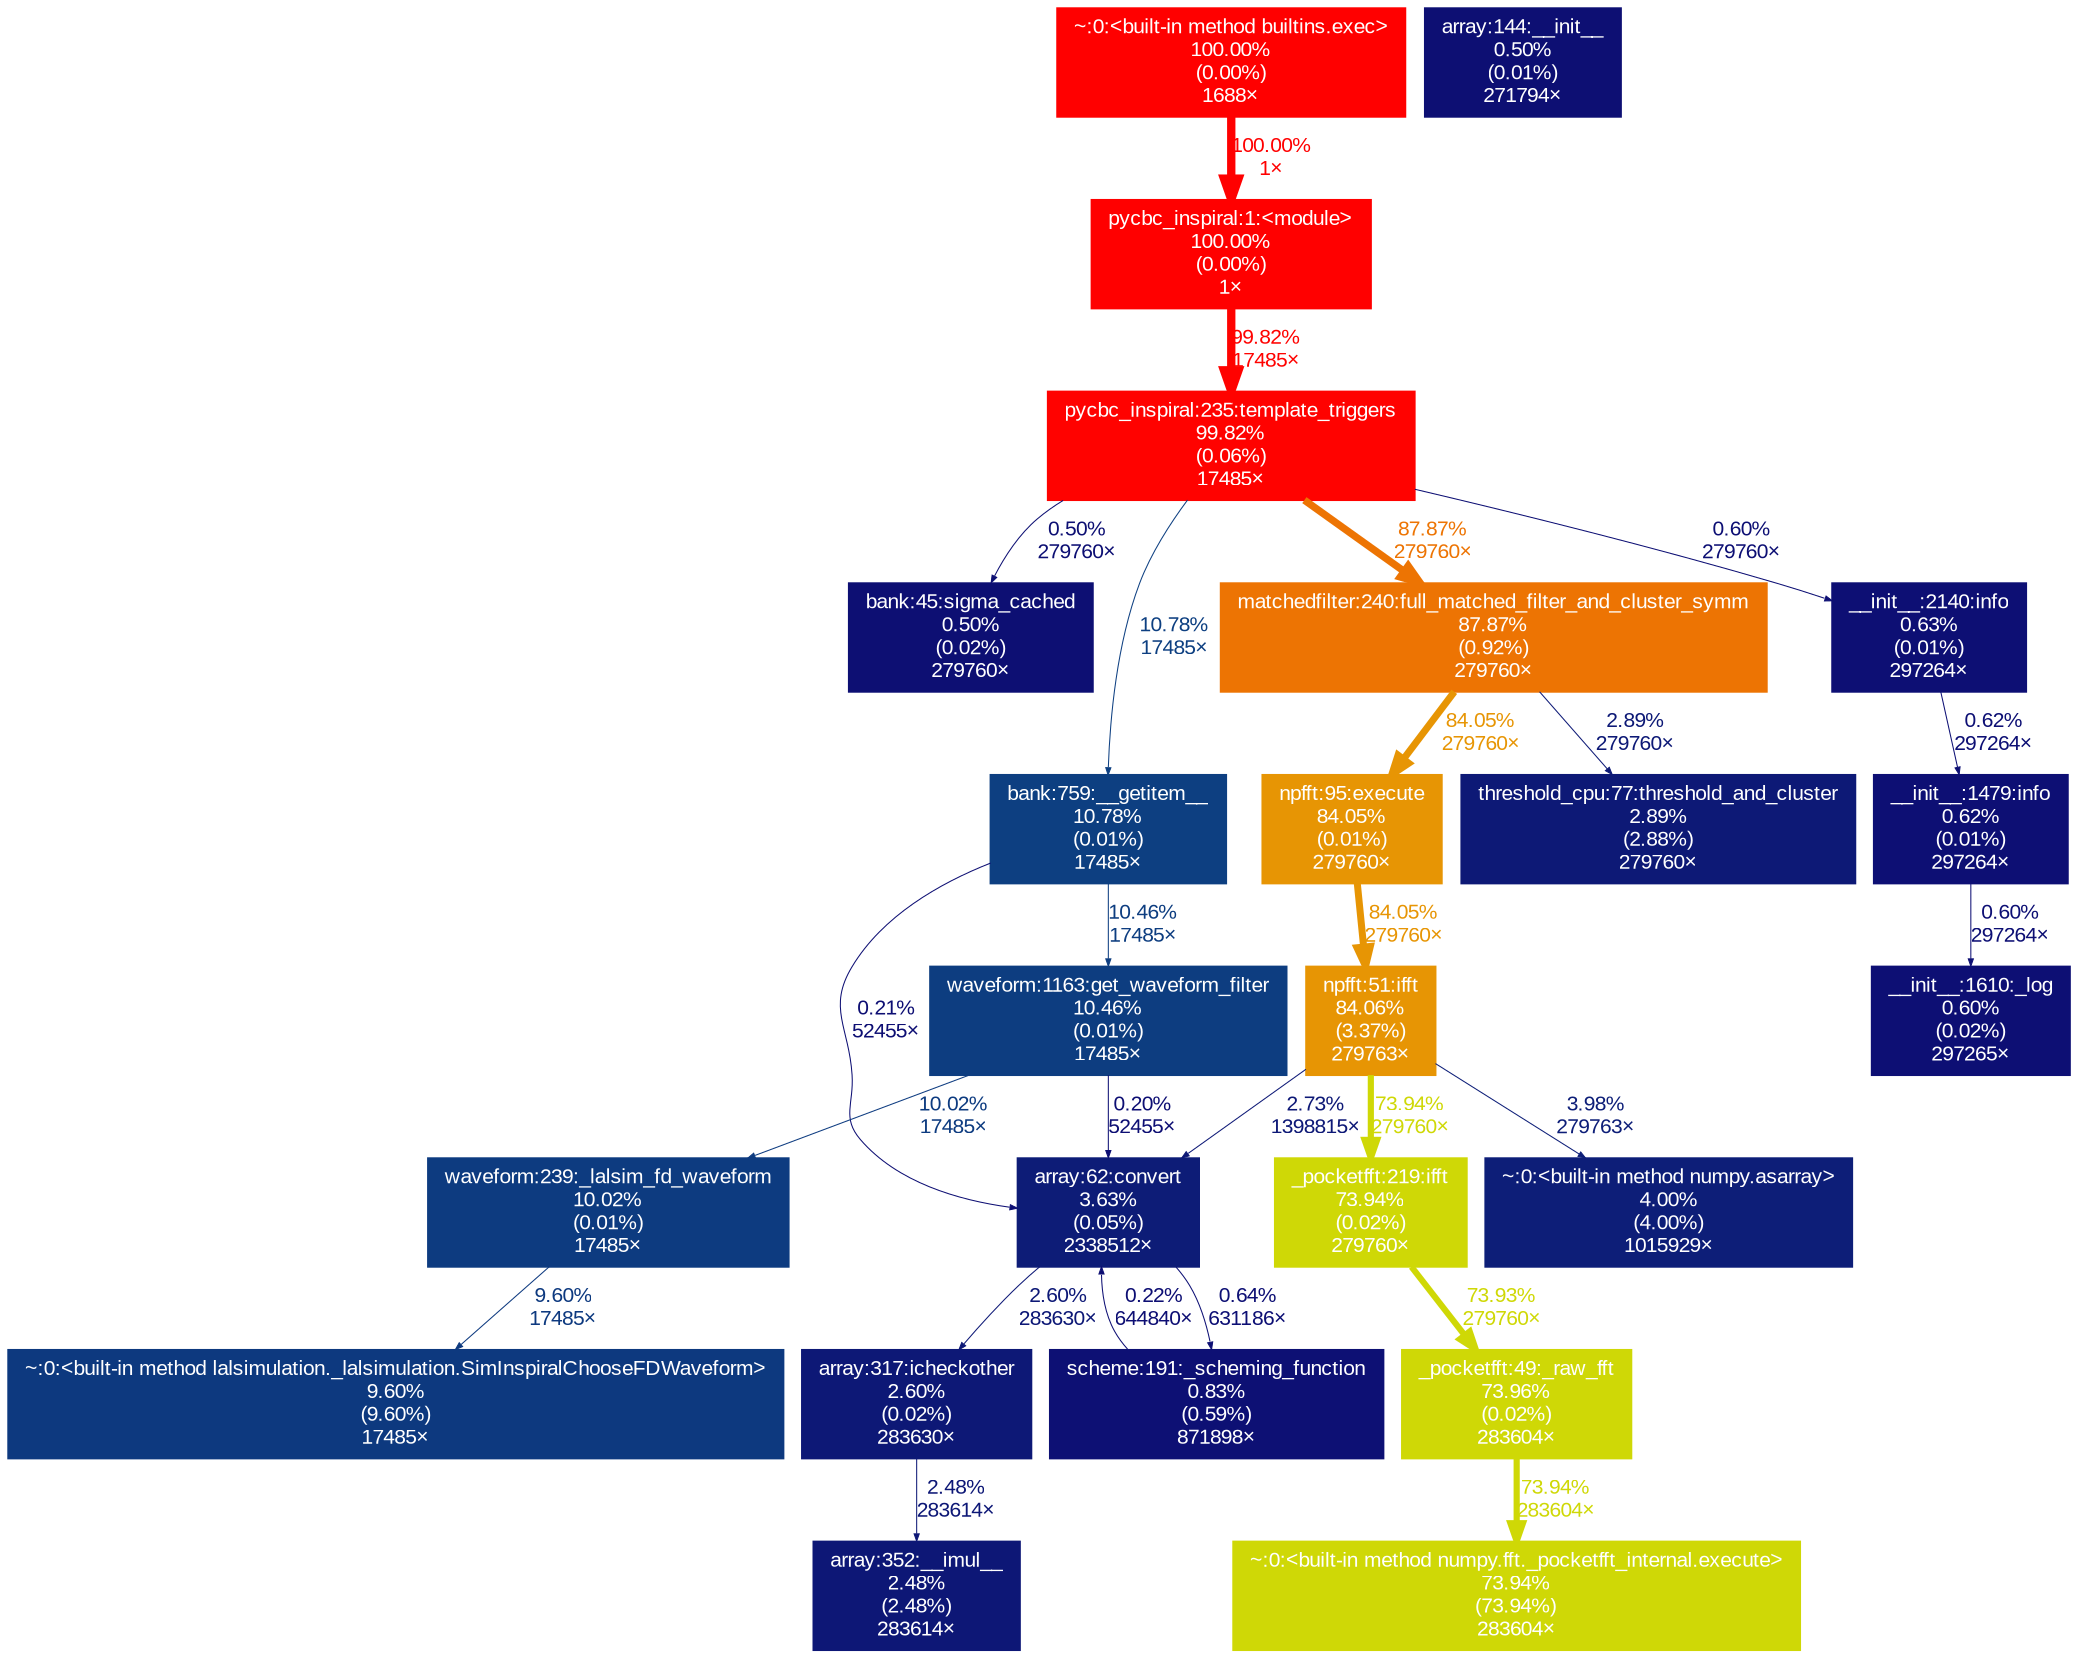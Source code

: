 digraph {
	graph [fontname=Arial, nodesep=0.125, ranksep=0.25];
	node [fontcolor=white, fontname=Arial, height=0, shape=box, style=filled, width=0];
	edge [fontname=Arial];
	372 [color="#ff0000", fontcolor="#ffffff", fontsize="10.00", label="pycbc_inspiral:1:<module>\n100.00%\n(0.00%)\n1×", tooltip="/work/pi_ccapano_umassd_edu/nperla_umassd_edu/envs/pycbc/bin/pycbc_inspiral"];
	372 -> 2564 [arrowsize="1.00", color="#ff0200", fontcolor="#ff0200", fontsize="10.00", label="99.82%\n17485×", labeldistance="3.99", penwidth="3.99"];
	1471 [color="#ff0000", fontcolor="#ffffff", fontsize="10.00", label="~:0:<built-in method builtins.exec>\n100.00%\n(0.00%)\n1688×", tooltip="~"];
	1471 -> 372 [arrowsize="1.00", color="#ff0000", fontcolor="#ff0000", fontsize="10.00", label="100.00%\n1×", labeldistance="4.00", penwidth="4.00"];
	1893 [color="#0d1074", fontcolor="#ffffff", fontsize="10.00", label="scheme:191:_scheming_function\n0.83%\n(0.59%)\n871898×", tooltip="/work/pi_ccapano_umassd_edu/nperla_umassd_edu/envs/pycbc/lib/python3.11/site-packages/pycbc/scheme.py"];
	1893 -> 3613 [arrowsize="0.35", color="#0d0e73", fontcolor="#0d0e73", fontsize="10.00", label="0.22%\n644840×", labeldistance="0.50", penwidth="0.50"];
	2155 [color="#0d0f73", fontcolor="#ffffff", fontsize="10.00", label="array:144:__init__\n0.50%\n(0.01%)\n271794×", tooltip="/work/pi_ccapano_umassd_edu/nperla_umassd_edu/envs/pycbc/lib/python3.11/site-packages/pycbc/types/array.py"];
	2180 [color="#0d0f73", fontcolor="#ffffff", fontsize="10.00", label="bank:45:sigma_cached\n0.50%\n(0.02%)\n279760×", tooltip="/work/pi_ccapano_umassd_edu/nperla_umassd_edu/envs/pycbc/lib/python3.11/site-packages/pycbc/waveform/bank.py"];
	2181 [color="#0d3f81", fontcolor="#ffffff", fontsize="10.00", label="bank:759:__getitem__\n10.78%\n(0.01%)\n17485×", tooltip="/work/pi_ccapano_umassd_edu/nperla_umassd_edu/envs/pycbc/lib/python3.11/site-packages/pycbc/waveform/bank.py"];
	2181 -> 2605 [arrowsize="0.35", color="#0d3d80", fontcolor="#0d3d80", fontsize="10.00", label="10.46%\n17485×", labeldistance="0.50", penwidth="0.50"];
	2181 -> 3613 [arrowsize="0.35", color="#0d0e73", fontcolor="#0d0e73", fontsize="10.00", label="0.21%\n52455×", labeldistance="0.50", penwidth="0.50"];
	2259 [color="#0d1876", fontcolor="#ffffff", fontsize="10.00", label="array:317:icheckother\n2.60%\n(0.02%)\n283630×", tooltip="/work/pi_ccapano_umassd_edu/nperla_umassd_edu/envs/pycbc/lib/python3.11/site-packages/pycbc/types/array.py"];
	2259 -> 7555 [arrowsize="0.35", color="#0d1776", fontcolor="#0d1776", fontsize="10.00", label="2.48%\n283614×", labeldistance="0.50", penwidth="0.50"];
	2564 [color="#ff0200", fontcolor="#ffffff", fontsize="10.00", label="pycbc_inspiral:235:template_triggers\n99.82%\n(0.06%)\n17485×", tooltip="/work/pi_ccapano_umassd_edu/nperla_umassd_edu/envs/pycbc/bin/pycbc_inspiral"];
	2564 -> 2180 [arrowsize="0.35", color="#0d0f73", fontcolor="#0d0f73", fontsize="10.00", label="0.50%\n279760×", labeldistance="0.50", penwidth="0.50"];
	2564 -> 2181 [arrowsize="0.35", color="#0d3f81", fontcolor="#0d3f81", fontsize="10.00", label="10.78%\n17485×", labeldistance="0.50", penwidth="0.50"];
	2564 -> 2583 [arrowsize="0.94", color="#ed7403", fontcolor="#ed7403", fontsize="10.00", label="87.87%\n279760×", labeldistance="3.51", penwidth="3.51"];
	2564 -> 2680 [arrowsize="0.35", color="#0d0f74", fontcolor="#0d0f74", fontsize="10.00", label="0.60%\n279760×", labeldistance="0.50", penwidth="0.50"];
	2573 [color="#cfd806", fontcolor="#ffffff", fontsize="10.00", label="_pocketfft:49:_raw_fft\n73.96%\n(0.02%)\n283604×", tooltip="/work/pi_ccapano_umassd_edu/nperla_umassd_edu/envs/pycbc/lib/python3.11/site-packages/numpy/fft/_pocketfft.py"];
	2573 -> 7747 [arrowsize="0.86", color="#cfd806", fontcolor="#cfd806", fontsize="10.00", label="73.94%\n283604×", labeldistance="2.96", penwidth="2.96"];
	2582 [color="#e79504", fontcolor="#ffffff", fontsize="10.00", label="npfft:51:ifft\n84.06%\n(3.37%)\n279763×", tooltip="/work/pi_ccapano_umassd_edu/nperla_umassd_edu/envs/pycbc/lib/python3.11/site-packages/pycbc/fft/npfft.py"];
	2582 -> 3587 [arrowsize="0.86", color="#cfd806", fontcolor="#cfd806", fontsize="10.00", label="73.94%\n279760×", labeldistance="2.96", penwidth="2.96"];
	2582 -> 3613 [arrowsize="0.35", color="#0d1876", fontcolor="#0d1876", fontsize="10.00", label="2.73%\n1398815×", labeldistance="0.50", penwidth="0.50"];
	2582 -> 8132 [arrowsize="0.35", color="#0d1e78", fontcolor="#0d1e78", fontsize="10.00", label="3.98%\n279763×", labeldistance="0.50", penwidth="0.50"];
	2583 [color="#ed7403", fontcolor="#ffffff", fontsize="10.00", label="matchedfilter:240:full_matched_filter_and_cluster_symm\n87.87%\n(0.92%)\n279760×", tooltip="/work/pi_ccapano_umassd_edu/nperla_umassd_edu/envs/pycbc/lib/python3.11/site-packages/pycbc/filter/matchedfilter.py"];
	2583 -> 3674 [arrowsize="0.92", color="#e79504", fontcolor="#e79504", fontsize="10.00", label="84.05%\n279760×", labeldistance="3.36", penwidth="3.36"];
	2583 -> 4015 [arrowsize="0.35", color="#0d1976", fontcolor="#0d1976", fontsize="10.00", label="2.89%\n279760×", labeldistance="0.50", penwidth="0.50"];
	2605 [color="#0d3d80", fontcolor="#ffffff", fontsize="10.00", label="waveform:1163:get_waveform_filter\n10.46%\n(0.01%)\n17485×", tooltip="/work/pi_ccapano_umassd_edu/nperla_umassd_edu/envs/pycbc/lib/python3.11/site-packages/pycbc/waveform/waveform.py"];
	2605 -> 3613 [arrowsize="0.35", color="#0d0e73", fontcolor="#0d0e73", fontsize="10.00", label="0.20%\n52455×", labeldistance="0.50", penwidth="0.50"];
	2605 -> 3631 [arrowsize="0.35", color="#0d3b80", fontcolor="#0d3b80", fontsize="10.00", label="10.02%\n17485×", labeldistance="0.50", penwidth="0.50"];
	2680 [color="#0d0f74", fontcolor="#ffffff", fontsize="10.00", label="__init__:2140:info\n0.63%\n(0.01%)\n297264×", tooltip="/work/pi_ccapano_umassd_edu/nperla_umassd_edu/envs/pycbc/lib/python3.11/logging/__init__.py"];
	2680 -> 3543 [arrowsize="0.35", color="#0d0f74", fontcolor="#0d0f74", fontsize="10.00", label="0.62%\n297264×", labeldistance="0.50", penwidth="0.50"];
	3483 [color="#0d0f74", fontcolor="#ffffff", fontsize="10.00", label="__init__:1610:_log\n0.60%\n(0.02%)\n297265×", tooltip="/work/pi_ccapano_umassd_edu/nperla_umassd_edu/envs/pycbc/lib/python3.11/logging/__init__.py"];
	3543 [color="#0d0f74", fontcolor="#ffffff", fontsize="10.00", label="__init__:1479:info\n0.62%\n(0.01%)\n297264×", tooltip="/work/pi_ccapano_umassd_edu/nperla_umassd_edu/envs/pycbc/lib/python3.11/logging/__init__.py"];
	3543 -> 3483 [arrowsize="0.35", color="#0d0f74", fontcolor="#0d0f74", fontsize="10.00", label="0.60%\n297264×", labeldistance="0.50", penwidth="0.50"];
	3587 [color="#cfd806", fontcolor="#ffffff", fontsize="10.00", label="_pocketfft:219:ifft\n73.94%\n(0.02%)\n279760×", tooltip="/work/pi_ccapano_umassd_edu/nperla_umassd_edu/envs/pycbc/lib/python3.11/site-packages/numpy/fft/_pocketfft.py"];
	3587 -> 2573 [arrowsize="0.86", color="#cfd806", fontcolor="#cfd806", fontsize="10.00", label="73.93%\n279760×", labeldistance="2.96", penwidth="2.96"];
	3613 [color="#0d1c77", fontcolor="#ffffff", fontsize="10.00", label="array:62:convert\n3.63%\n(0.05%)\n2338512×", tooltip="/work/pi_ccapano_umassd_edu/nperla_umassd_edu/envs/pycbc/lib/python3.11/site-packages/pycbc/types/array.py"];
	3613 -> 1893 [arrowsize="0.35", color="#0d0f74", fontcolor="#0d0f74", fontsize="10.00", label="0.64%\n631186×", labeldistance="0.50", penwidth="0.50"];
	3613 -> 2259 [arrowsize="0.35", color="#0d1876", fontcolor="#0d1876", fontsize="10.00", label="2.60%\n283630×", labeldistance="0.50", penwidth="0.50"];
	3631 [color="#0d3b80", fontcolor="#ffffff", fontsize="10.00", label="waveform:239:_lalsim_fd_waveform\n10.02%\n(0.01%)\n17485×", tooltip="/work/pi_ccapano_umassd_edu/nperla_umassd_edu/envs/pycbc/lib/python3.11/site-packages/pycbc/waveform/waveform.py"];
	3631 -> 5208 [arrowsize="0.35", color="#0d397f", fontcolor="#0d397f", fontsize="10.00", label="9.60%\n17485×", labeldistance="0.50", penwidth="0.50"];
	3674 [color="#e79504", fontcolor="#ffffff", fontsize="10.00", label="npfft:95:execute\n84.05%\n(0.01%)\n279760×", tooltip="/work/pi_ccapano_umassd_edu/nperla_umassd_edu/envs/pycbc/lib/python3.11/site-packages/pycbc/fft/npfft.py"];
	3674 -> 2582 [arrowsize="0.92", color="#e79504", fontcolor="#e79504", fontsize="10.00", label="84.05%\n279760×", labeldistance="3.36", penwidth="3.36"];
	4015 [color="#0d1976", fontcolor="#ffffff", fontsize="10.00", label="threshold_cpu:77:threshold_and_cluster\n2.89%\n(2.88%)\n279760×", tooltip="/work/pi_ccapano_umassd_edu/nperla_umassd_edu/envs/pycbc/lib/python3.11/site-packages/pycbc/events/threshold_cpu.py"];
	5208 [color="#0d397f", fontcolor="#ffffff", fontsize="10.00", label="~:0:<built-in method lalsimulation._lalsimulation.SimInspiralChooseFDWaveform>\n9.60%\n(9.60%)\n17485×", tooltip="~"];
	7555 [color="#0d1776", fontcolor="#ffffff", fontsize="10.00", label="array:352:__imul__\n2.48%\n(2.48%)\n283614×", tooltip="/work/pi_ccapano_umassd_edu/nperla_umassd_edu/envs/pycbc/lib/python3.11/site-packages/pycbc/types/array.py"];
	7747 [color="#cfd806", fontcolor="#ffffff", fontsize="10.00", label="~:0:<built-in method numpy.fft._pocketfft_internal.execute>\n73.94%\n(73.94%)\n283604×", tooltip="~"];
	8132 [color="#0d1e78", fontcolor="#ffffff", fontsize="10.00", label="~:0:<built-in method numpy.asarray>\n4.00%\n(4.00%)\n1015929×", tooltip="~"];
}
